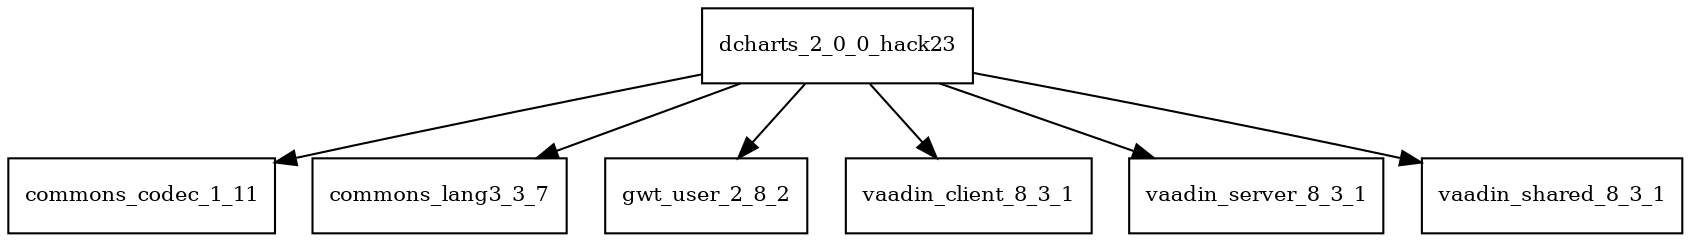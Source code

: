 digraph dcharts_2_0_0_hack23_dependencies {
  node [shape = box, fontsize=10.0];
  dcharts_2_0_0_hack23 -> commons_codec_1_11;
  dcharts_2_0_0_hack23 -> commons_lang3_3_7;
  dcharts_2_0_0_hack23 -> gwt_user_2_8_2;
  dcharts_2_0_0_hack23 -> vaadin_client_8_3_1;
  dcharts_2_0_0_hack23 -> vaadin_server_8_3_1;
  dcharts_2_0_0_hack23 -> vaadin_shared_8_3_1;
}
